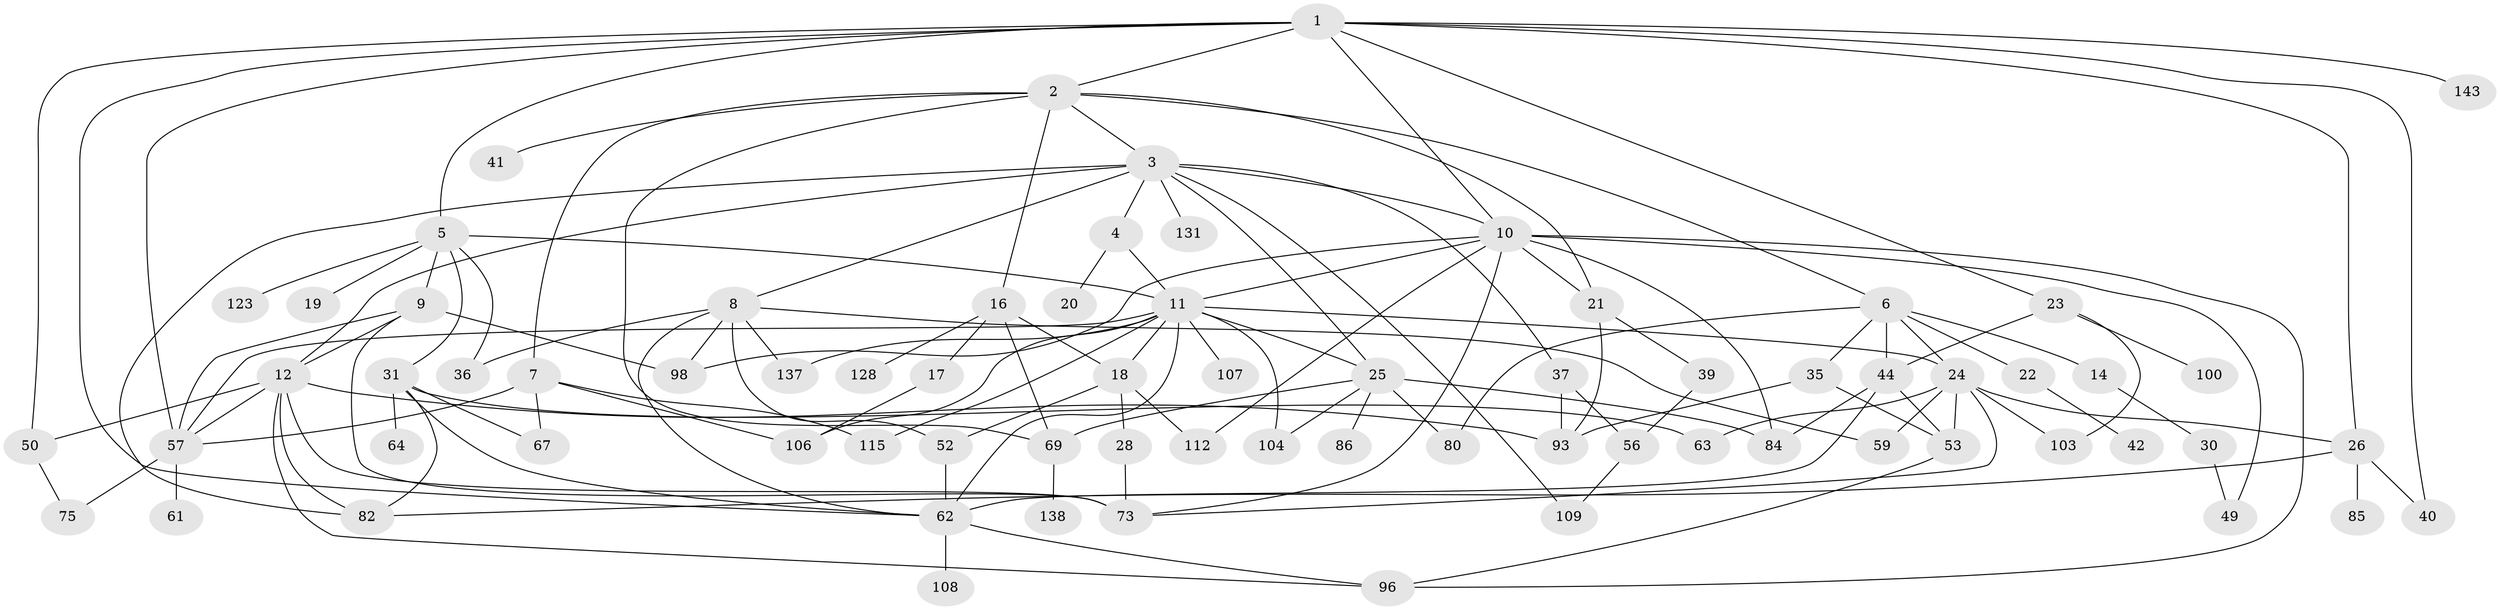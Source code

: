 // original degree distribution, {10: 0.0136986301369863, 8: 0.0136986301369863, 3: 0.1917808219178082, 7: 0.02054794520547945, 5: 0.0684931506849315, 4: 0.10273972602739725, 6: 0.0410958904109589, 2: 0.3219178082191781, 1: 0.22602739726027396}
// Generated by graph-tools (version 1.1) at 2025/13/03/09/25 04:13:32]
// undirected, 73 vertices, 131 edges
graph export_dot {
graph [start="1"]
  node [color=gray90,style=filled];
  1;
  2;
  3;
  4;
  5;
  6 [super="+65"];
  7;
  8 [super="+27"];
  9 [super="+15"];
  10 [super="+121+13+101"];
  11 [super="+66+45+76"];
  12 [super="+46"];
  14 [super="+68"];
  16;
  17 [super="+47+105"];
  18 [super="+113"];
  19;
  20;
  21 [super="+38"];
  22;
  23 [super="+32"];
  24 [super="+33"];
  25 [super="+29+77+92+134"];
  26 [super="+34"];
  28 [super="+48"];
  30;
  31 [super="+54+55+89"];
  35 [super="+99"];
  36;
  37 [super="+43"];
  39;
  40;
  41;
  42;
  44;
  49;
  50 [super="+83"];
  52;
  53;
  56;
  57 [super="+60"];
  59;
  61;
  62 [super="+91+97+117+71"];
  63;
  64 [super="+110"];
  67;
  69 [super="+114+81"];
  73 [super="+124"];
  75;
  80 [super="+127"];
  82 [super="+116"];
  84 [super="+126"];
  85;
  86;
  93 [super="+102+94"];
  96 [super="+125"];
  98;
  100;
  103;
  104;
  106;
  107 [super="+111"];
  108;
  109;
  112;
  115;
  123;
  128 [super="+146"];
  131;
  137;
  138;
  143;
  1 -- 2;
  1 -- 5;
  1 -- 23;
  1 -- 40;
  1 -- 50;
  1 -- 62;
  1 -- 143;
  1 -- 57;
  1 -- 10;
  1 -- 26;
  2 -- 3;
  2 -- 6;
  2 -- 7;
  2 -- 16;
  2 -- 41;
  2 -- 69;
  2 -- 21;
  3 -- 4;
  3 -- 8;
  3 -- 10;
  3 -- 12;
  3 -- 37;
  3 -- 82;
  3 -- 109;
  3 -- 131;
  3 -- 25;
  4 -- 20;
  4 -- 11;
  5 -- 9;
  5 -- 11;
  5 -- 19;
  5 -- 31;
  5 -- 123;
  5 -- 36;
  6 -- 14;
  6 -- 22;
  6 -- 24;
  6 -- 35;
  6 -- 80;
  6 -- 44;
  7 -- 67;
  7 -- 106;
  7 -- 115;
  7 -- 57;
  8 -- 36;
  8 -- 98;
  8 -- 62;
  8 -- 137;
  8 -- 59;
  8 -- 52;
  9 -- 57;
  9 -- 98;
  9 -- 73;
  9 -- 12;
  10 -- 21;
  10 -- 98;
  10 -- 96;
  10 -- 49;
  10 -- 112 [weight=2];
  10 -- 84;
  10 -- 73;
  10 -- 11;
  11 -- 25 [weight=2];
  11 -- 107;
  11 -- 137;
  11 -- 106;
  11 -- 104;
  11 -- 18;
  11 -- 115;
  11 -- 24;
  11 -- 62;
  11 -- 57;
  12 -- 96;
  12 -- 73;
  12 -- 50;
  12 -- 82;
  12 -- 57;
  12 -- 93;
  14 -- 30;
  16 -- 17;
  16 -- 18;
  16 -- 69;
  16 -- 128;
  17 -- 106;
  18 -- 28;
  18 -- 52;
  18 -- 112;
  21 -- 39;
  21 -- 93;
  22 -- 42;
  23 -- 100;
  23 -- 103;
  23 -- 44;
  24 -- 26;
  24 -- 53;
  24 -- 103;
  24 -- 73;
  24 -- 59;
  24 -- 63;
  25 -- 86;
  25 -- 104;
  25 -- 84;
  25 -- 69;
  25 -- 80;
  26 -- 82;
  26 -- 85;
  26 -- 40;
  28 -- 73;
  30 -- 49;
  31 -- 64;
  31 -- 63;
  31 -- 62;
  31 -- 82;
  31 -- 67;
  35 -- 93;
  35 -- 53;
  37 -- 56;
  37 -- 93 [weight=2];
  39 -- 56;
  44 -- 84;
  44 -- 53;
  44 -- 62;
  50 -- 75;
  52 -- 62;
  53 -- 96;
  56 -- 109;
  57 -- 61;
  57 -- 75;
  62 -- 108;
  62 -- 96;
  69 -- 138;
}
